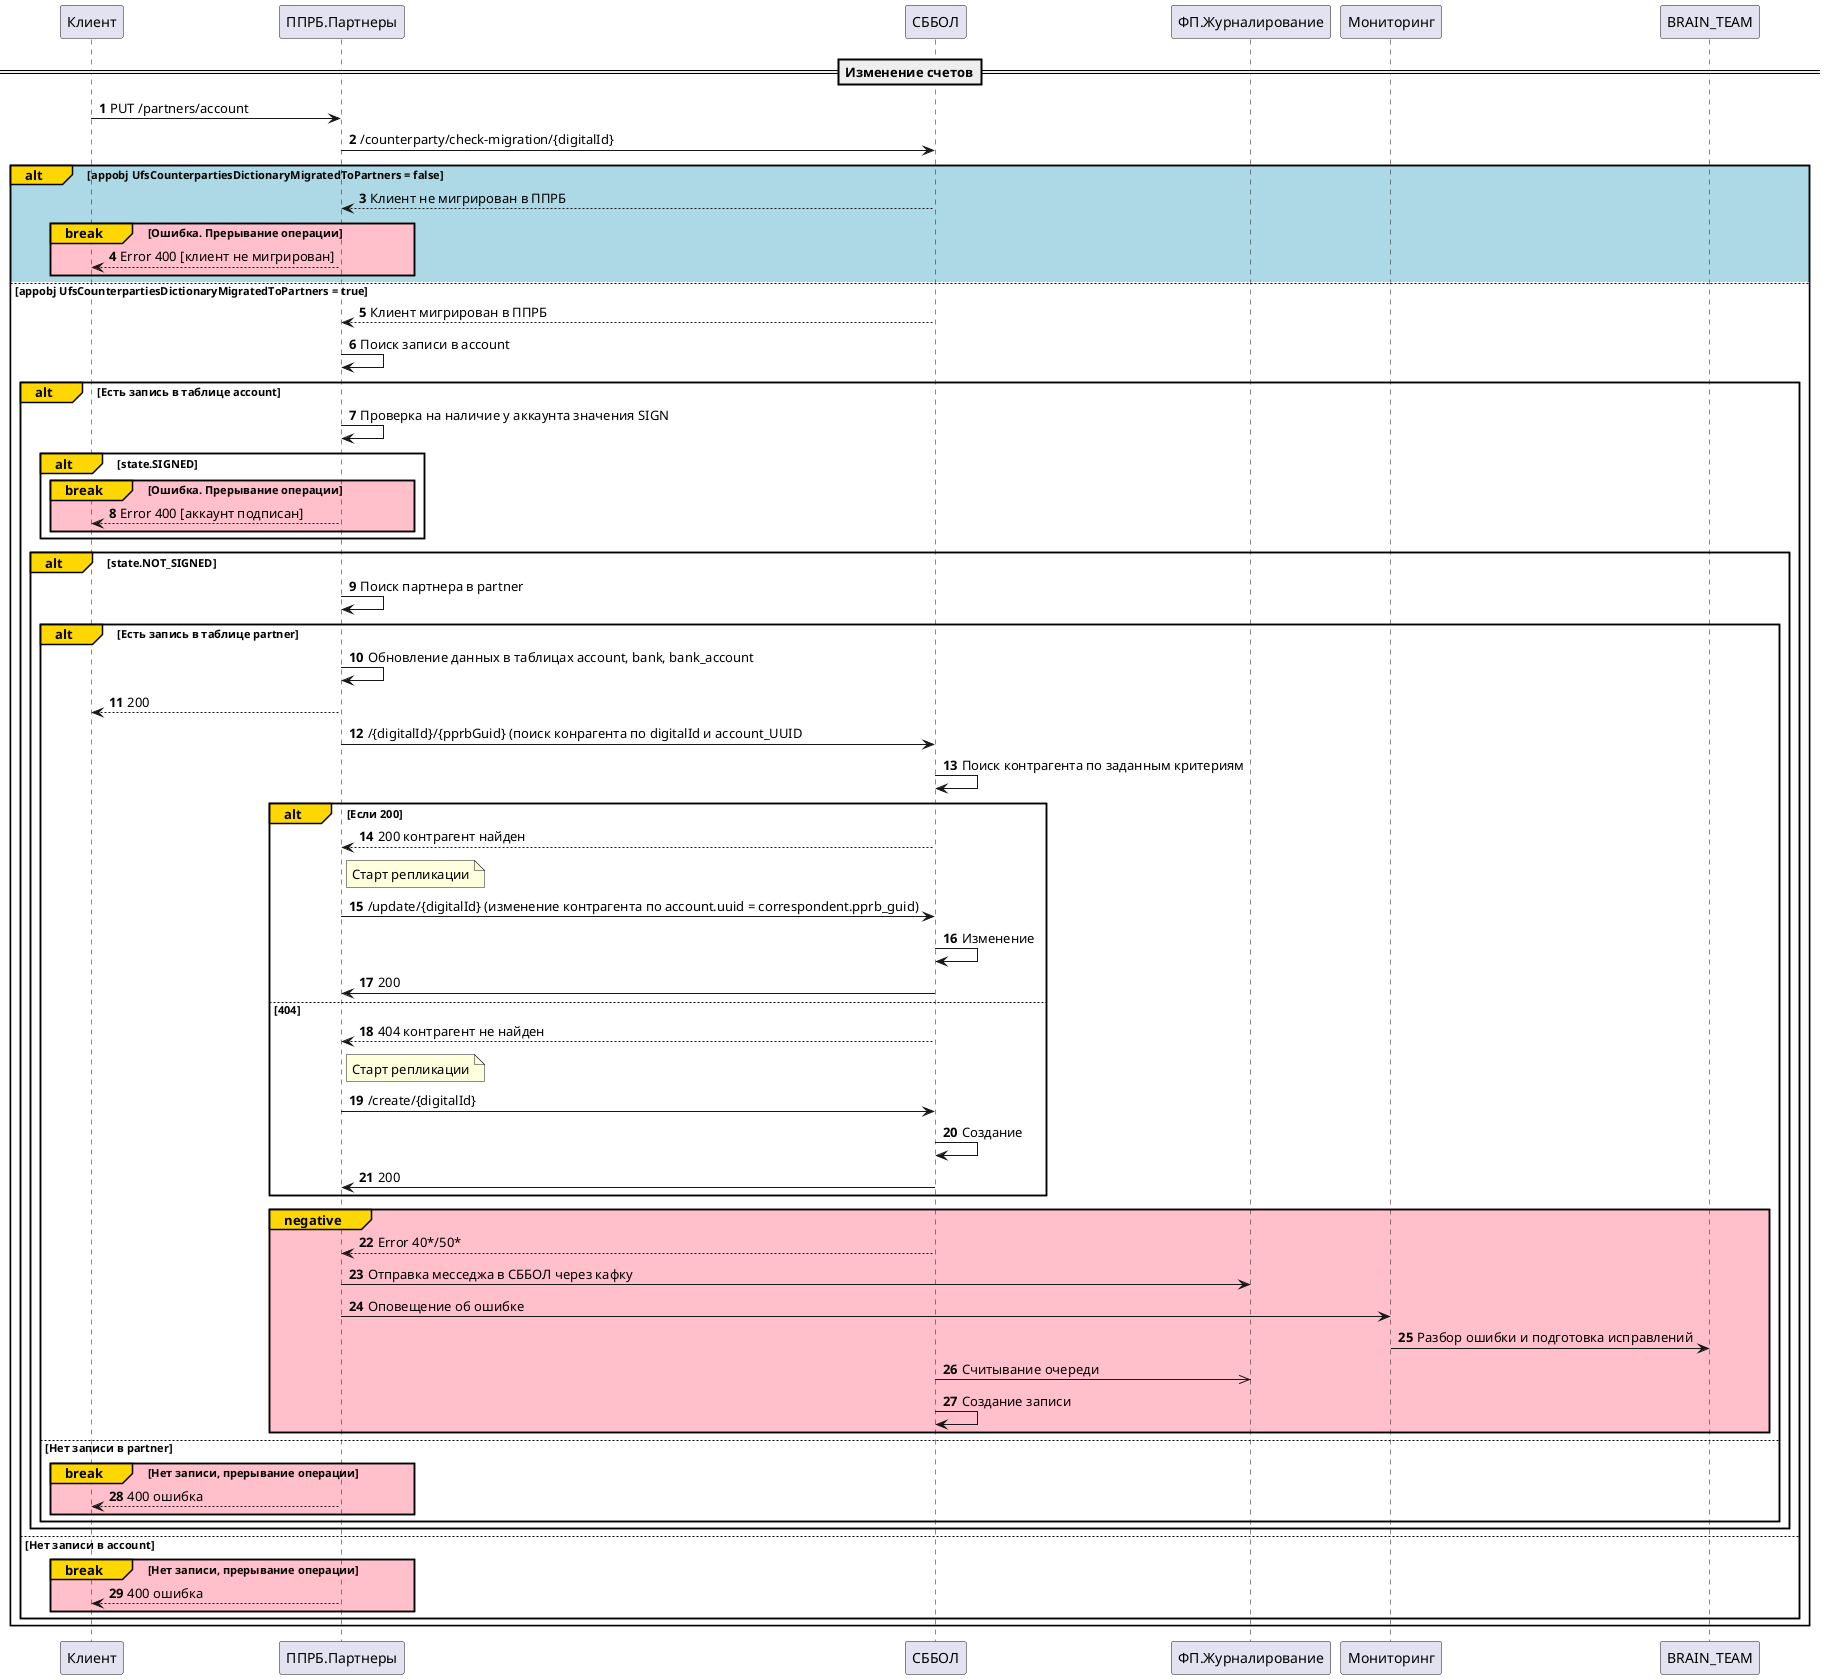@startuml
'https://plantuml.com/sequence-diagram
autonumber
==Изменение счетов==
Клиент -> ППРБ.Партнеры: PUT /partners/account
ППРБ.Партнеры -> СББОЛ: /counterparty/check-migration/{digitalId}
alt#Gold #lightblue appobj UfsCounterpartiesDictionaryMigratedToPartners = false
СББОЛ --> ППРБ.Партнеры: Клиент не мигрирован в ППРБ
break#Gold #Pink Ошибка. Прерывание операции
ППРБ.Партнеры --> Клиент: Error 400 [клиент не мигрирован]
end
else #white appobj UfsCounterpartiesDictionaryMigratedToPartners = true
СББОЛ --> ППРБ.Партнеры: Клиент мигрирован в ППРБ
ППРБ.Партнеры -> ППРБ.Партнеры: Поиск записи в account
alt#gold Есть запись в таблице account
ППРБ.Партнеры -> ППРБ.Партнеры: Проверка на наличие у аккаунта значения SIGN
alt#gold state.SIGNED
break#Gold #Pink Ошибка. Прерывание операции
ППРБ.Партнеры --> Клиент: Error 400 [аккаунт подписан]
end
END
alt#gold state.NOT_SIGNED
ППРБ.Партнеры -> ППРБ.Партнеры: Поиск партнера в partner
alt#gold Есть запись в таблице partner
ППРБ.Партнеры -> ППРБ.Партнеры: Обновление данных в таблицах account, bank, bank_account
ППРБ.Партнеры --> Клиент: 200
ППРБ.Партнеры -> СББОЛ: /{digitalId}/{pprbGuid} (поиск конрагента по digitalId и account_UUID
СББОЛ -> СББОЛ: Поиск контрагента по заданным критериям
alt#gold Если 200
СББОЛ --> ППРБ.Партнеры: 200 контрагент найден
note right of ППРБ.Партнеры
Старт репликации
end note
ППРБ.Партнеры -> СББОЛ: /update/{digitalId} (изменение контрагента по account.uuid = correspondent.pprb_guid)
СББОЛ -> СББОЛ: Изменение
СББОЛ -> ППРБ.Партнеры: 200
else 404
СББОЛ --> ППРБ.Партнеры: 404 контрагент не найден
note right of ППРБ.Партнеры
Старт репликации
end note
ППРБ.Партнеры -> СББОЛ: /create/{digitalId}
СББОЛ -> СББОЛ: Создание
СББОЛ -> ППРБ.Партнеры: 200
end
group#Gold #pink negative
СББОЛ --> ППРБ.Партнеры: Error 40*/50*
ППРБ.Партнеры -> ФП.Журналирование: Отправка месседжа в СББОЛ через кафку
ППРБ.Партнеры -> Мониторинг: Оповещение об ошибке
Мониторинг -> BRAIN_TEAM: Разбор ошибки и подготовка исправлений
СББОЛ ->> ФП.Журналирование: Считывание очереди
СББОЛ -> СББОЛ: Создание записи
end
else Нет записи в partner
break#Gold #pink Нет записи, прерывание операции
ППРБ.Партнеры --> Клиент: 400 ошибка
end
end
end
else Нет записи в account
break#Gold #pink Нет записи, прерывание операции
ППРБ.Партнеры --> Клиент: 400 ошибка
end
end
end
@enduml
